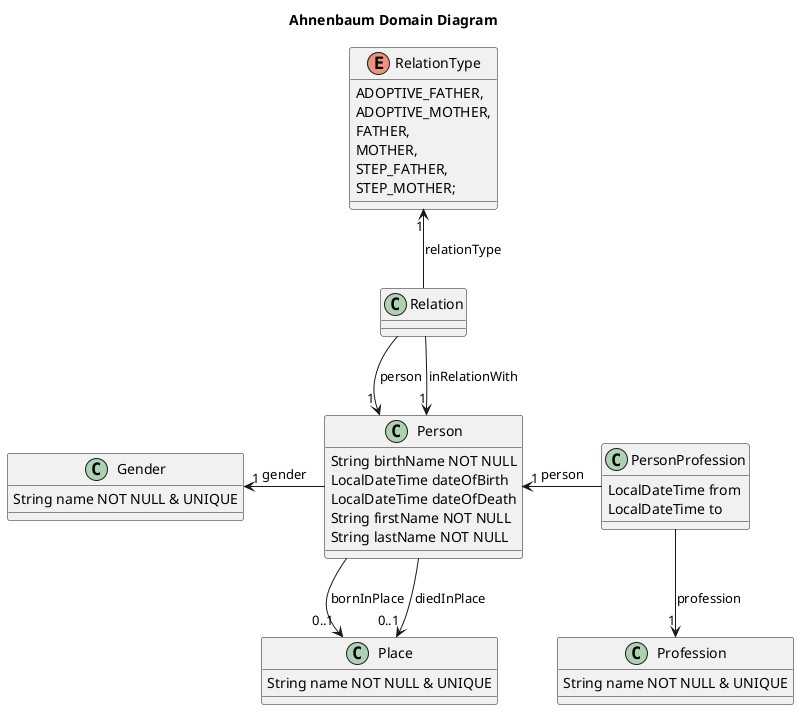 @startuml

title Ahnenbaum Domain Diagram

'!theme mono
'COMMENT - skinparam linetype ortho

class Gender {

	String name NOT NULL & UNIQUE

}

class Person {

	String birthName NOT NULL
	LocalDateTime dateOfBirth
	LocalDateTime dateOfDeath
	String firstName NOT NULL
	String lastName NOT NULL

}

class Place {

	String name NOT NULL & UNIQUE

}

class Profession {

	String name NOT NULL & UNIQUE

}

class PersonProfession {

	LocalDateTime from
	LocalDateTime to

}

class Relation {
}

enum RelationType {

	ADOPTIVE_FATHER,
	ADOPTIVE_MOTHER,
	FATHER,
	MOTHER,
	STEP_FATHER,
	STEP_MOTHER;

}

Person --> "0..1" Place : bornInPlace 
Person --> "0..1" Place : diedInPlace
Person -LEFT-> "1" Gender : gender

PersonProfession -LEFT-> "1" Person : person
PersonProfession -DOWN-> "1" Profession : profession

Relation --> "1" Person : person
Relation --> "1" Person : inRelationWith
Relation -UP-> "1" RelationType : relationType


@enduml